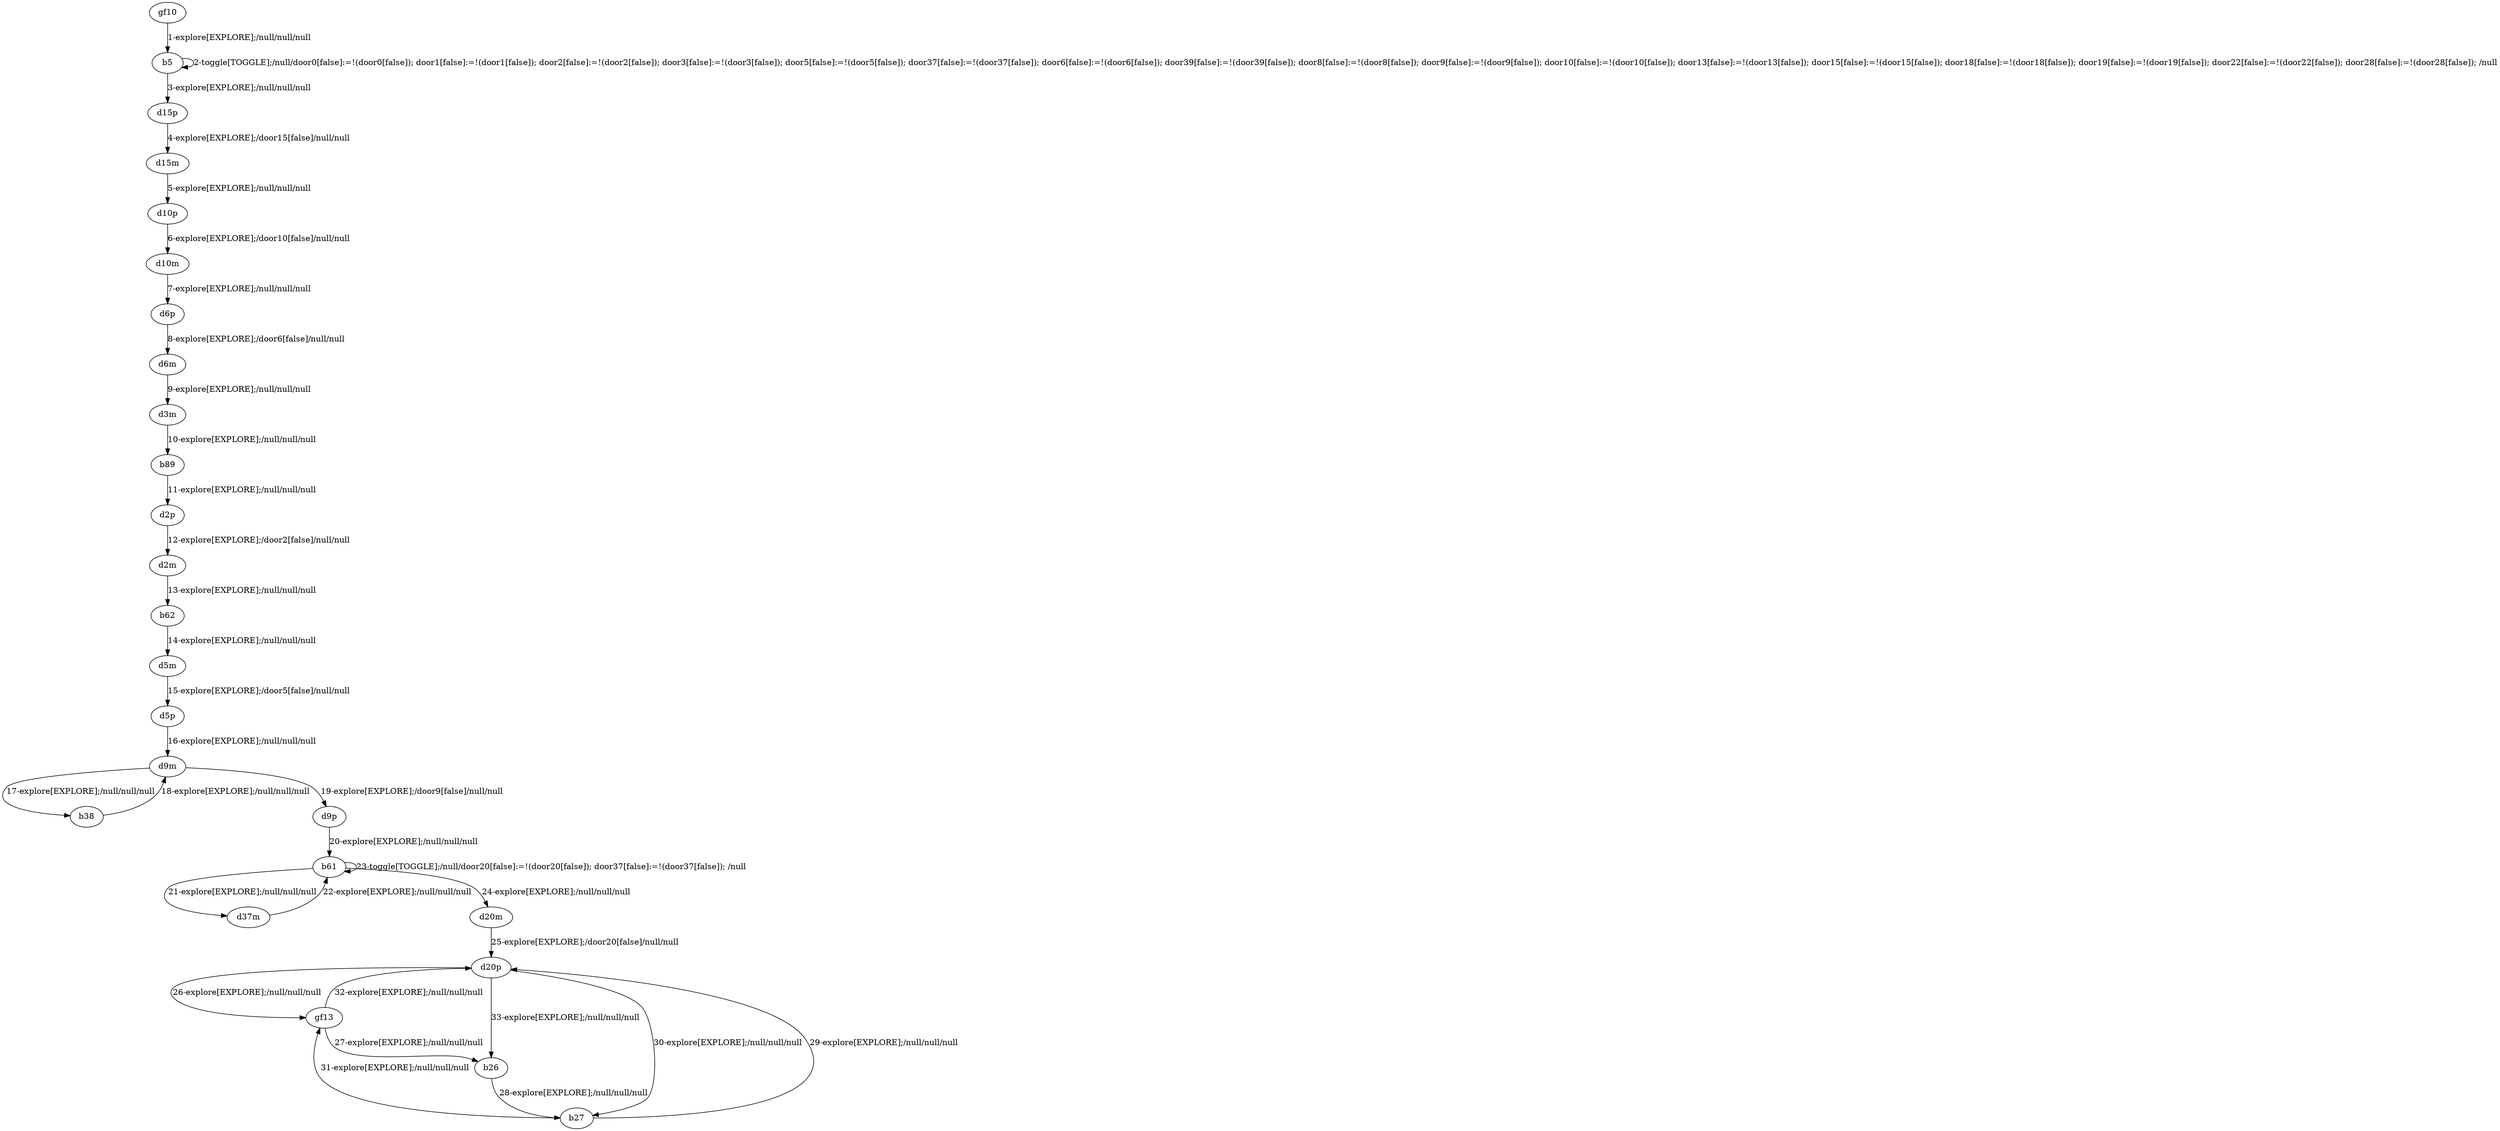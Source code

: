 # Total number of goals covered by this test: 1
# gf13 --> d20p

digraph g {
"gf10" -> "b5" [label = "1-explore[EXPLORE];/null/null/null"];
"b5" -> "b5" [label = "2-toggle[TOGGLE];/null/door0[false]:=!(door0[false]); door1[false]:=!(door1[false]); door2[false]:=!(door2[false]); door3[false]:=!(door3[false]); door5[false]:=!(door5[false]); door37[false]:=!(door37[false]); door6[false]:=!(door6[false]); door39[false]:=!(door39[false]); door8[false]:=!(door8[false]); door9[false]:=!(door9[false]); door10[false]:=!(door10[false]); door13[false]:=!(door13[false]); door15[false]:=!(door15[false]); door18[false]:=!(door18[false]); door19[false]:=!(door19[false]); door22[false]:=!(door22[false]); door28[false]:=!(door28[false]); /null"];
"b5" -> "d15p" [label = "3-explore[EXPLORE];/null/null/null"];
"d15p" -> "d15m" [label = "4-explore[EXPLORE];/door15[false]/null/null"];
"d15m" -> "d10p" [label = "5-explore[EXPLORE];/null/null/null"];
"d10p" -> "d10m" [label = "6-explore[EXPLORE];/door10[false]/null/null"];
"d10m" -> "d6p" [label = "7-explore[EXPLORE];/null/null/null"];
"d6p" -> "d6m" [label = "8-explore[EXPLORE];/door6[false]/null/null"];
"d6m" -> "d3m" [label = "9-explore[EXPLORE];/null/null/null"];
"d3m" -> "b89" [label = "10-explore[EXPLORE];/null/null/null"];
"b89" -> "d2p" [label = "11-explore[EXPLORE];/null/null/null"];
"d2p" -> "d2m" [label = "12-explore[EXPLORE];/door2[false]/null/null"];
"d2m" -> "b62" [label = "13-explore[EXPLORE];/null/null/null"];
"b62" -> "d5m" [label = "14-explore[EXPLORE];/null/null/null"];
"d5m" -> "d5p" [label = "15-explore[EXPLORE];/door5[false]/null/null"];
"d5p" -> "d9m" [label = "16-explore[EXPLORE];/null/null/null"];
"d9m" -> "b38" [label = "17-explore[EXPLORE];/null/null/null"];
"b38" -> "d9m" [label = "18-explore[EXPLORE];/null/null/null"];
"d9m" -> "d9p" [label = "19-explore[EXPLORE];/door9[false]/null/null"];
"d9p" -> "b61" [label = "20-explore[EXPLORE];/null/null/null"];
"b61" -> "d37m" [label = "21-explore[EXPLORE];/null/null/null"];
"d37m" -> "b61" [label = "22-explore[EXPLORE];/null/null/null"];
"b61" -> "b61" [label = "23-toggle[TOGGLE];/null/door20[false]:=!(door20[false]); door37[false]:=!(door37[false]); /null"];
"b61" -> "d20m" [label = "24-explore[EXPLORE];/null/null/null"];
"d20m" -> "d20p" [label = "25-explore[EXPLORE];/door20[false]/null/null"];
"d20p" -> "gf13" [label = "26-explore[EXPLORE];/null/null/null"];
"gf13" -> "b26" [label = "27-explore[EXPLORE];/null/null/null"];
"b26" -> "b27" [label = "28-explore[EXPLORE];/null/null/null"];
"b27" -> "d20p" [label = "29-explore[EXPLORE];/null/null/null"];
"d20p" -> "b27" [label = "30-explore[EXPLORE];/null/null/null"];
"b27" -> "gf13" [label = "31-explore[EXPLORE];/null/null/null"];
"gf13" -> "d20p" [label = "32-explore[EXPLORE];/null/null/null"];
"d20p" -> "b26" [label = "33-explore[EXPLORE];/null/null/null"];
}